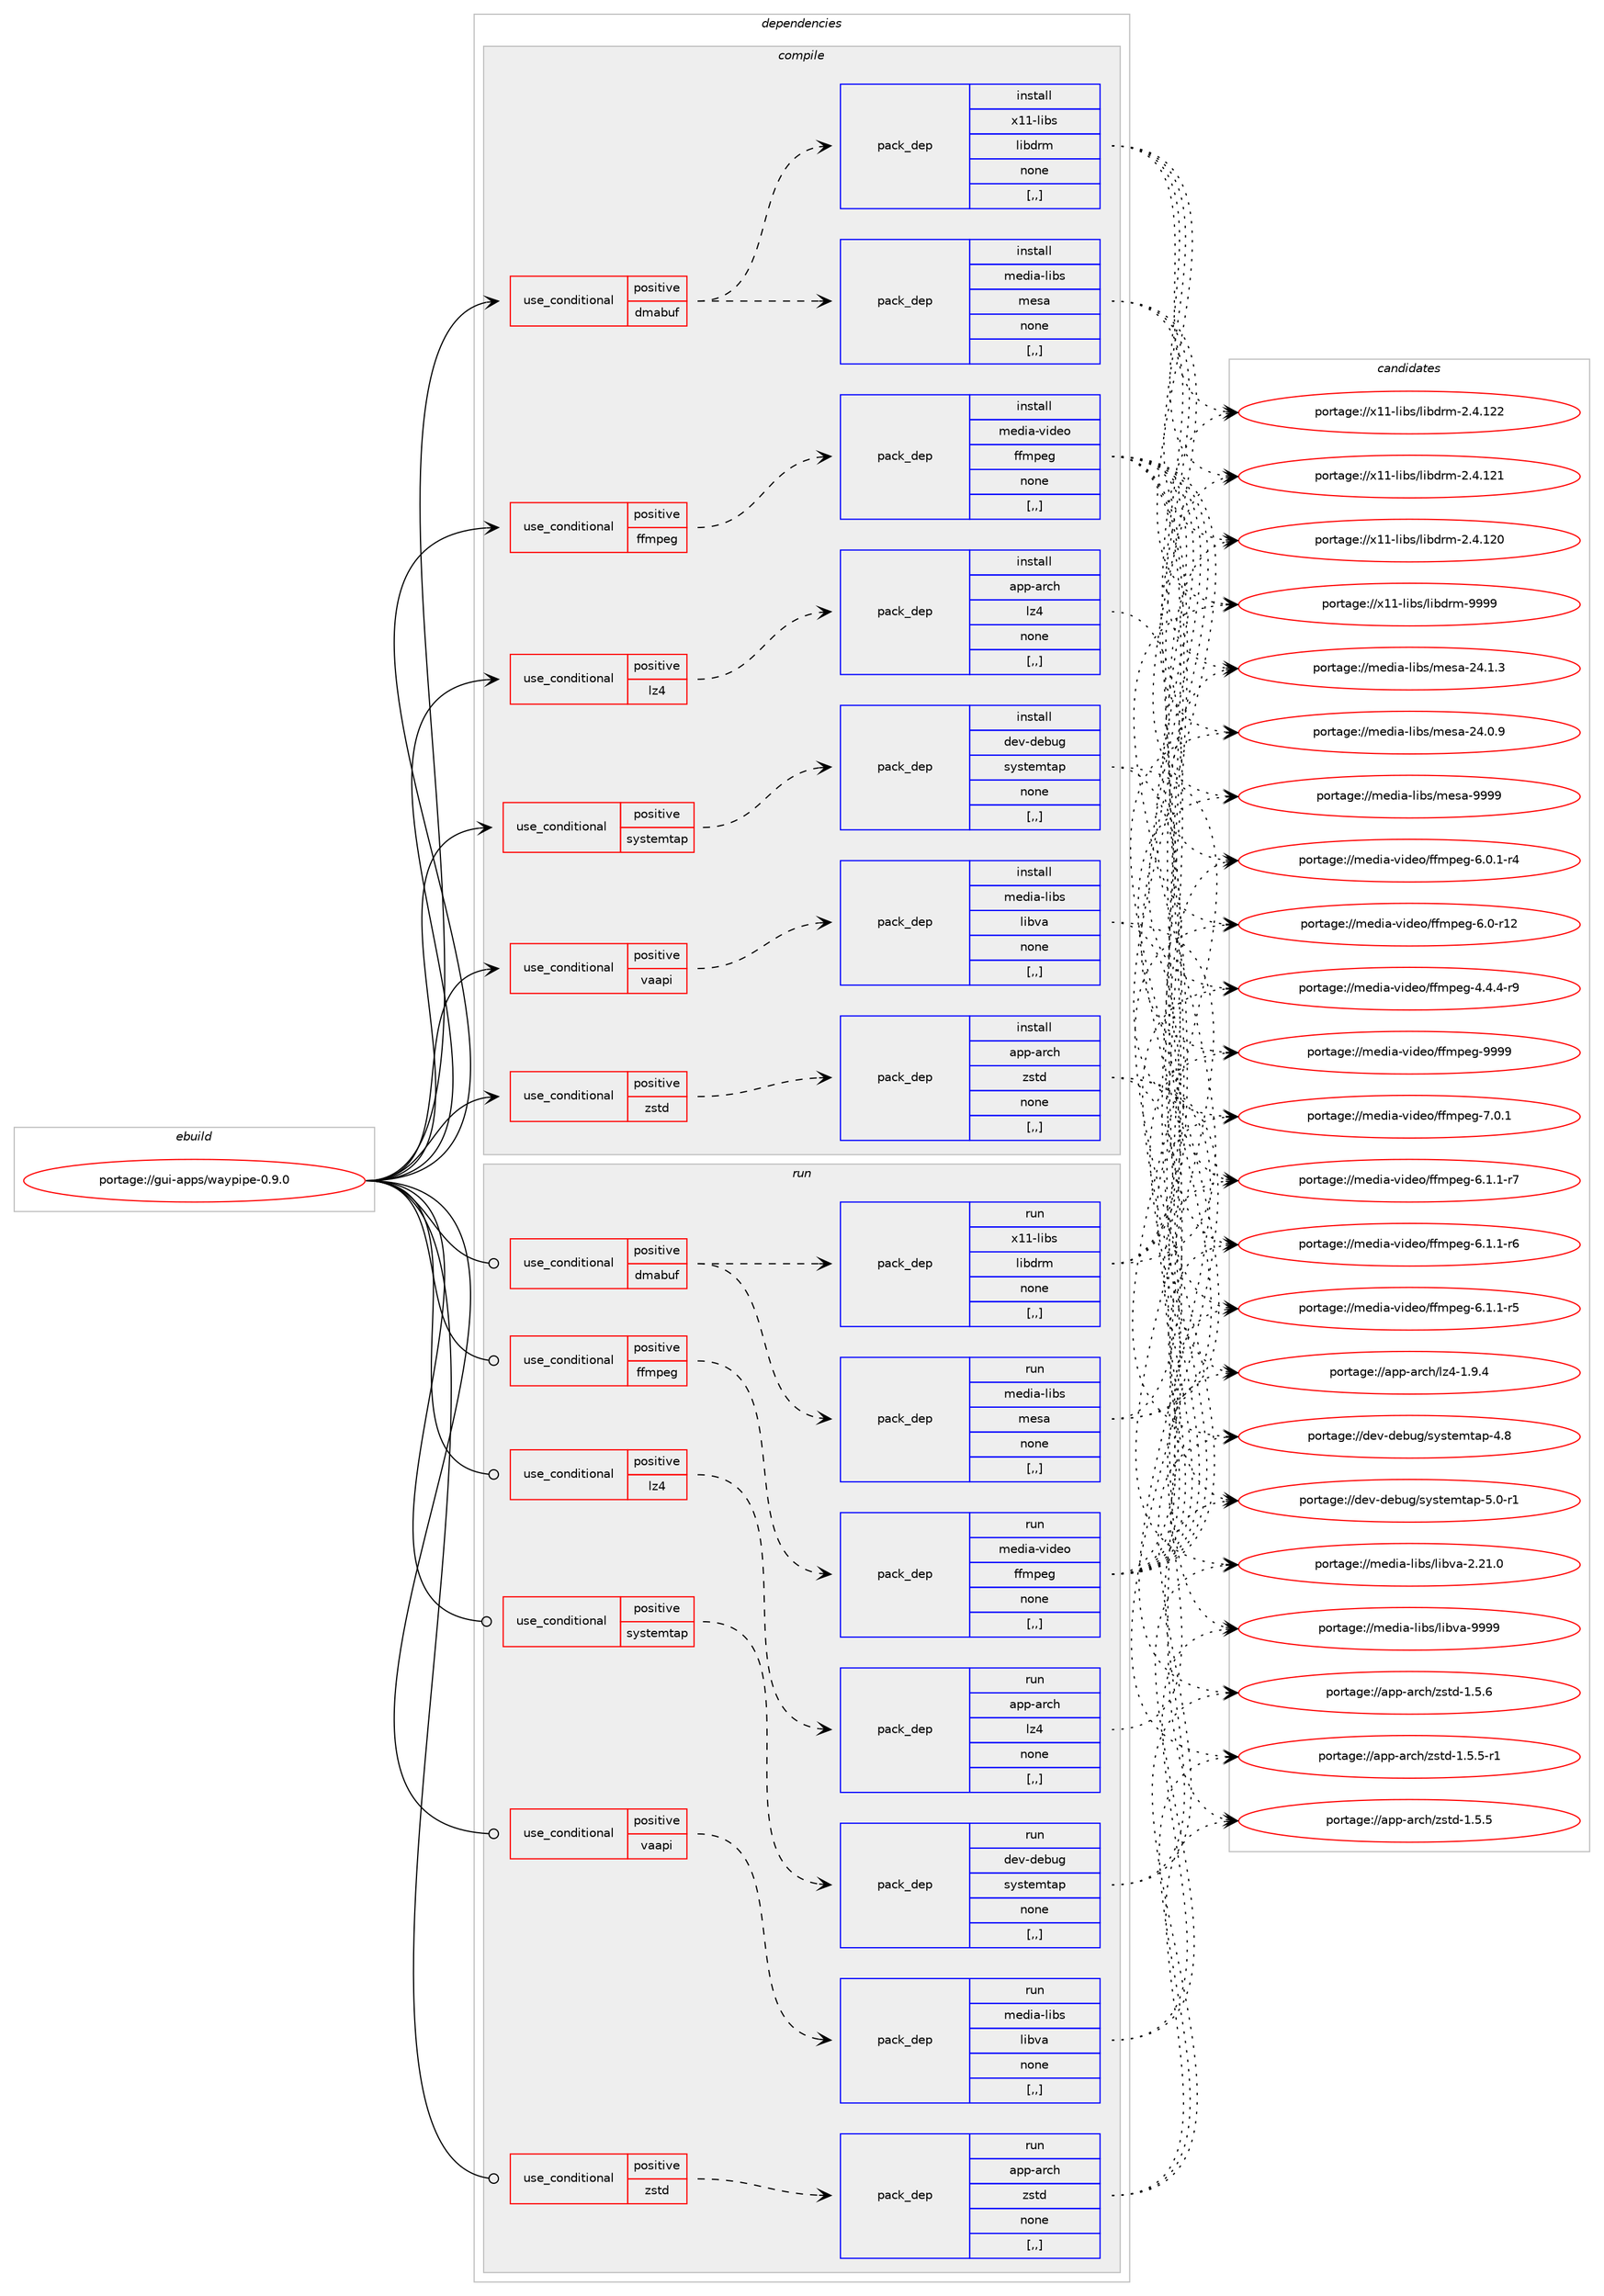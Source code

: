 digraph prolog {

# *************
# Graph options
# *************

newrank=true;
concentrate=true;
compound=true;
graph [rankdir=LR,fontname=Helvetica,fontsize=10,ranksep=1.5];#, ranksep=2.5, nodesep=0.2];
edge  [arrowhead=vee];
node  [fontname=Helvetica,fontsize=10];

# **********
# The ebuild
# **********

subgraph cluster_leftcol {
color=gray;
rank=same;
label=<<i>ebuild</i>>;
id [label="portage://gui-apps/waypipe-0.9.0", color=red, width=4, href="../gui-apps/waypipe-0.9.0.svg"];
}

# ****************
# The dependencies
# ****************

subgraph cluster_midcol {
color=gray;
label=<<i>dependencies</i>>;
subgraph cluster_compile {
fillcolor="#eeeeee";
style=filled;
label=<<i>compile</i>>;
subgraph cond65990 {
dependency241789 [label=<<TABLE BORDER="0" CELLBORDER="1" CELLSPACING="0" CELLPADDING="4"><TR><TD ROWSPAN="3" CELLPADDING="10">use_conditional</TD></TR><TR><TD>positive</TD></TR><TR><TD>dmabuf</TD></TR></TABLE>>, shape=none, color=red];
subgraph pack174228 {
dependency241790 [label=<<TABLE BORDER="0" CELLBORDER="1" CELLSPACING="0" CELLPADDING="4" WIDTH="220"><TR><TD ROWSPAN="6" CELLPADDING="30">pack_dep</TD></TR><TR><TD WIDTH="110">install</TD></TR><TR><TD>media-libs</TD></TR><TR><TD>mesa</TD></TR><TR><TD>none</TD></TR><TR><TD>[,,]</TD></TR></TABLE>>, shape=none, color=blue];
}
dependency241789:e -> dependency241790:w [weight=20,style="dashed",arrowhead="vee"];
subgraph pack174229 {
dependency241791 [label=<<TABLE BORDER="0" CELLBORDER="1" CELLSPACING="0" CELLPADDING="4" WIDTH="220"><TR><TD ROWSPAN="6" CELLPADDING="30">pack_dep</TD></TR><TR><TD WIDTH="110">install</TD></TR><TR><TD>x11-libs</TD></TR><TR><TD>libdrm</TD></TR><TR><TD>none</TD></TR><TR><TD>[,,]</TD></TR></TABLE>>, shape=none, color=blue];
}
dependency241789:e -> dependency241791:w [weight=20,style="dashed",arrowhead="vee"];
}
id:e -> dependency241789:w [weight=20,style="solid",arrowhead="vee"];
subgraph cond65991 {
dependency241792 [label=<<TABLE BORDER="0" CELLBORDER="1" CELLSPACING="0" CELLPADDING="4"><TR><TD ROWSPAN="3" CELLPADDING="10">use_conditional</TD></TR><TR><TD>positive</TD></TR><TR><TD>ffmpeg</TD></TR></TABLE>>, shape=none, color=red];
subgraph pack174230 {
dependency241793 [label=<<TABLE BORDER="0" CELLBORDER="1" CELLSPACING="0" CELLPADDING="4" WIDTH="220"><TR><TD ROWSPAN="6" CELLPADDING="30">pack_dep</TD></TR><TR><TD WIDTH="110">install</TD></TR><TR><TD>media-video</TD></TR><TR><TD>ffmpeg</TD></TR><TR><TD>none</TD></TR><TR><TD>[,,]</TD></TR></TABLE>>, shape=none, color=blue];
}
dependency241792:e -> dependency241793:w [weight=20,style="dashed",arrowhead="vee"];
}
id:e -> dependency241792:w [weight=20,style="solid",arrowhead="vee"];
subgraph cond65992 {
dependency241794 [label=<<TABLE BORDER="0" CELLBORDER="1" CELLSPACING="0" CELLPADDING="4"><TR><TD ROWSPAN="3" CELLPADDING="10">use_conditional</TD></TR><TR><TD>positive</TD></TR><TR><TD>lz4</TD></TR></TABLE>>, shape=none, color=red];
subgraph pack174231 {
dependency241795 [label=<<TABLE BORDER="0" CELLBORDER="1" CELLSPACING="0" CELLPADDING="4" WIDTH="220"><TR><TD ROWSPAN="6" CELLPADDING="30">pack_dep</TD></TR><TR><TD WIDTH="110">install</TD></TR><TR><TD>app-arch</TD></TR><TR><TD>lz4</TD></TR><TR><TD>none</TD></TR><TR><TD>[,,]</TD></TR></TABLE>>, shape=none, color=blue];
}
dependency241794:e -> dependency241795:w [weight=20,style="dashed",arrowhead="vee"];
}
id:e -> dependency241794:w [weight=20,style="solid",arrowhead="vee"];
subgraph cond65993 {
dependency241796 [label=<<TABLE BORDER="0" CELLBORDER="1" CELLSPACING="0" CELLPADDING="4"><TR><TD ROWSPAN="3" CELLPADDING="10">use_conditional</TD></TR><TR><TD>positive</TD></TR><TR><TD>systemtap</TD></TR></TABLE>>, shape=none, color=red];
subgraph pack174232 {
dependency241797 [label=<<TABLE BORDER="0" CELLBORDER="1" CELLSPACING="0" CELLPADDING="4" WIDTH="220"><TR><TD ROWSPAN="6" CELLPADDING="30">pack_dep</TD></TR><TR><TD WIDTH="110">install</TD></TR><TR><TD>dev-debug</TD></TR><TR><TD>systemtap</TD></TR><TR><TD>none</TD></TR><TR><TD>[,,]</TD></TR></TABLE>>, shape=none, color=blue];
}
dependency241796:e -> dependency241797:w [weight=20,style="dashed",arrowhead="vee"];
}
id:e -> dependency241796:w [weight=20,style="solid",arrowhead="vee"];
subgraph cond65994 {
dependency241798 [label=<<TABLE BORDER="0" CELLBORDER="1" CELLSPACING="0" CELLPADDING="4"><TR><TD ROWSPAN="3" CELLPADDING="10">use_conditional</TD></TR><TR><TD>positive</TD></TR><TR><TD>vaapi</TD></TR></TABLE>>, shape=none, color=red];
subgraph pack174233 {
dependency241799 [label=<<TABLE BORDER="0" CELLBORDER="1" CELLSPACING="0" CELLPADDING="4" WIDTH="220"><TR><TD ROWSPAN="6" CELLPADDING="30">pack_dep</TD></TR><TR><TD WIDTH="110">install</TD></TR><TR><TD>media-libs</TD></TR><TR><TD>libva</TD></TR><TR><TD>none</TD></TR><TR><TD>[,,]</TD></TR></TABLE>>, shape=none, color=blue];
}
dependency241798:e -> dependency241799:w [weight=20,style="dashed",arrowhead="vee"];
}
id:e -> dependency241798:w [weight=20,style="solid",arrowhead="vee"];
subgraph cond65995 {
dependency241800 [label=<<TABLE BORDER="0" CELLBORDER="1" CELLSPACING="0" CELLPADDING="4"><TR><TD ROWSPAN="3" CELLPADDING="10">use_conditional</TD></TR><TR><TD>positive</TD></TR><TR><TD>zstd</TD></TR></TABLE>>, shape=none, color=red];
subgraph pack174234 {
dependency241801 [label=<<TABLE BORDER="0" CELLBORDER="1" CELLSPACING="0" CELLPADDING="4" WIDTH="220"><TR><TD ROWSPAN="6" CELLPADDING="30">pack_dep</TD></TR><TR><TD WIDTH="110">install</TD></TR><TR><TD>app-arch</TD></TR><TR><TD>zstd</TD></TR><TR><TD>none</TD></TR><TR><TD>[,,]</TD></TR></TABLE>>, shape=none, color=blue];
}
dependency241800:e -> dependency241801:w [weight=20,style="dashed",arrowhead="vee"];
}
id:e -> dependency241800:w [weight=20,style="solid",arrowhead="vee"];
}
subgraph cluster_compileandrun {
fillcolor="#eeeeee";
style=filled;
label=<<i>compile and run</i>>;
}
subgraph cluster_run {
fillcolor="#eeeeee";
style=filled;
label=<<i>run</i>>;
subgraph cond65996 {
dependency241802 [label=<<TABLE BORDER="0" CELLBORDER="1" CELLSPACING="0" CELLPADDING="4"><TR><TD ROWSPAN="3" CELLPADDING="10">use_conditional</TD></TR><TR><TD>positive</TD></TR><TR><TD>dmabuf</TD></TR></TABLE>>, shape=none, color=red];
subgraph pack174235 {
dependency241803 [label=<<TABLE BORDER="0" CELLBORDER="1" CELLSPACING="0" CELLPADDING="4" WIDTH="220"><TR><TD ROWSPAN="6" CELLPADDING="30">pack_dep</TD></TR><TR><TD WIDTH="110">run</TD></TR><TR><TD>media-libs</TD></TR><TR><TD>mesa</TD></TR><TR><TD>none</TD></TR><TR><TD>[,,]</TD></TR></TABLE>>, shape=none, color=blue];
}
dependency241802:e -> dependency241803:w [weight=20,style="dashed",arrowhead="vee"];
subgraph pack174236 {
dependency241804 [label=<<TABLE BORDER="0" CELLBORDER="1" CELLSPACING="0" CELLPADDING="4" WIDTH="220"><TR><TD ROWSPAN="6" CELLPADDING="30">pack_dep</TD></TR><TR><TD WIDTH="110">run</TD></TR><TR><TD>x11-libs</TD></TR><TR><TD>libdrm</TD></TR><TR><TD>none</TD></TR><TR><TD>[,,]</TD></TR></TABLE>>, shape=none, color=blue];
}
dependency241802:e -> dependency241804:w [weight=20,style="dashed",arrowhead="vee"];
}
id:e -> dependency241802:w [weight=20,style="solid",arrowhead="odot"];
subgraph cond65997 {
dependency241805 [label=<<TABLE BORDER="0" CELLBORDER="1" CELLSPACING="0" CELLPADDING="4"><TR><TD ROWSPAN="3" CELLPADDING="10">use_conditional</TD></TR><TR><TD>positive</TD></TR><TR><TD>ffmpeg</TD></TR></TABLE>>, shape=none, color=red];
subgraph pack174237 {
dependency241806 [label=<<TABLE BORDER="0" CELLBORDER="1" CELLSPACING="0" CELLPADDING="4" WIDTH="220"><TR><TD ROWSPAN="6" CELLPADDING="30">pack_dep</TD></TR><TR><TD WIDTH="110">run</TD></TR><TR><TD>media-video</TD></TR><TR><TD>ffmpeg</TD></TR><TR><TD>none</TD></TR><TR><TD>[,,]</TD></TR></TABLE>>, shape=none, color=blue];
}
dependency241805:e -> dependency241806:w [weight=20,style="dashed",arrowhead="vee"];
}
id:e -> dependency241805:w [weight=20,style="solid",arrowhead="odot"];
subgraph cond65998 {
dependency241807 [label=<<TABLE BORDER="0" CELLBORDER="1" CELLSPACING="0" CELLPADDING="4"><TR><TD ROWSPAN="3" CELLPADDING="10">use_conditional</TD></TR><TR><TD>positive</TD></TR><TR><TD>lz4</TD></TR></TABLE>>, shape=none, color=red];
subgraph pack174238 {
dependency241808 [label=<<TABLE BORDER="0" CELLBORDER="1" CELLSPACING="0" CELLPADDING="4" WIDTH="220"><TR><TD ROWSPAN="6" CELLPADDING="30">pack_dep</TD></TR><TR><TD WIDTH="110">run</TD></TR><TR><TD>app-arch</TD></TR><TR><TD>lz4</TD></TR><TR><TD>none</TD></TR><TR><TD>[,,]</TD></TR></TABLE>>, shape=none, color=blue];
}
dependency241807:e -> dependency241808:w [weight=20,style="dashed",arrowhead="vee"];
}
id:e -> dependency241807:w [weight=20,style="solid",arrowhead="odot"];
subgraph cond65999 {
dependency241809 [label=<<TABLE BORDER="0" CELLBORDER="1" CELLSPACING="0" CELLPADDING="4"><TR><TD ROWSPAN="3" CELLPADDING="10">use_conditional</TD></TR><TR><TD>positive</TD></TR><TR><TD>systemtap</TD></TR></TABLE>>, shape=none, color=red];
subgraph pack174239 {
dependency241810 [label=<<TABLE BORDER="0" CELLBORDER="1" CELLSPACING="0" CELLPADDING="4" WIDTH="220"><TR><TD ROWSPAN="6" CELLPADDING="30">pack_dep</TD></TR><TR><TD WIDTH="110">run</TD></TR><TR><TD>dev-debug</TD></TR><TR><TD>systemtap</TD></TR><TR><TD>none</TD></TR><TR><TD>[,,]</TD></TR></TABLE>>, shape=none, color=blue];
}
dependency241809:e -> dependency241810:w [weight=20,style="dashed",arrowhead="vee"];
}
id:e -> dependency241809:w [weight=20,style="solid",arrowhead="odot"];
subgraph cond66000 {
dependency241811 [label=<<TABLE BORDER="0" CELLBORDER="1" CELLSPACING="0" CELLPADDING="4"><TR><TD ROWSPAN="3" CELLPADDING="10">use_conditional</TD></TR><TR><TD>positive</TD></TR><TR><TD>vaapi</TD></TR></TABLE>>, shape=none, color=red];
subgraph pack174240 {
dependency241812 [label=<<TABLE BORDER="0" CELLBORDER="1" CELLSPACING="0" CELLPADDING="4" WIDTH="220"><TR><TD ROWSPAN="6" CELLPADDING="30">pack_dep</TD></TR><TR><TD WIDTH="110">run</TD></TR><TR><TD>media-libs</TD></TR><TR><TD>libva</TD></TR><TR><TD>none</TD></TR><TR><TD>[,,]</TD></TR></TABLE>>, shape=none, color=blue];
}
dependency241811:e -> dependency241812:w [weight=20,style="dashed",arrowhead="vee"];
}
id:e -> dependency241811:w [weight=20,style="solid",arrowhead="odot"];
subgraph cond66001 {
dependency241813 [label=<<TABLE BORDER="0" CELLBORDER="1" CELLSPACING="0" CELLPADDING="4"><TR><TD ROWSPAN="3" CELLPADDING="10">use_conditional</TD></TR><TR><TD>positive</TD></TR><TR><TD>zstd</TD></TR></TABLE>>, shape=none, color=red];
subgraph pack174241 {
dependency241814 [label=<<TABLE BORDER="0" CELLBORDER="1" CELLSPACING="0" CELLPADDING="4" WIDTH="220"><TR><TD ROWSPAN="6" CELLPADDING="30">pack_dep</TD></TR><TR><TD WIDTH="110">run</TD></TR><TR><TD>app-arch</TD></TR><TR><TD>zstd</TD></TR><TR><TD>none</TD></TR><TR><TD>[,,]</TD></TR></TABLE>>, shape=none, color=blue];
}
dependency241813:e -> dependency241814:w [weight=20,style="dashed",arrowhead="vee"];
}
id:e -> dependency241813:w [weight=20,style="solid",arrowhead="odot"];
}
}

# **************
# The candidates
# **************

subgraph cluster_choices {
rank=same;
color=gray;
label=<<i>candidates</i>>;

subgraph choice174228 {
color=black;
nodesep=1;
choice10910110010597451081059811547109101115974557575757 [label="portage://media-libs/mesa-9999", color=red, width=4,href="../media-libs/mesa-9999.svg"];
choice109101100105974510810598115471091011159745505246494651 [label="portage://media-libs/mesa-24.1.3", color=red, width=4,href="../media-libs/mesa-24.1.3.svg"];
choice109101100105974510810598115471091011159745505246484657 [label="portage://media-libs/mesa-24.0.9", color=red, width=4,href="../media-libs/mesa-24.0.9.svg"];
dependency241790:e -> choice10910110010597451081059811547109101115974557575757:w [style=dotted,weight="100"];
dependency241790:e -> choice109101100105974510810598115471091011159745505246494651:w [style=dotted,weight="100"];
dependency241790:e -> choice109101100105974510810598115471091011159745505246484657:w [style=dotted,weight="100"];
}
subgraph choice174229 {
color=black;
nodesep=1;
choice1204949451081059811547108105981001141094557575757 [label="portage://x11-libs/libdrm-9999", color=red, width=4,href="../x11-libs/libdrm-9999.svg"];
choice1204949451081059811547108105981001141094550465246495050 [label="portage://x11-libs/libdrm-2.4.122", color=red, width=4,href="../x11-libs/libdrm-2.4.122.svg"];
choice1204949451081059811547108105981001141094550465246495049 [label="portage://x11-libs/libdrm-2.4.121", color=red, width=4,href="../x11-libs/libdrm-2.4.121.svg"];
choice1204949451081059811547108105981001141094550465246495048 [label="portage://x11-libs/libdrm-2.4.120", color=red, width=4,href="../x11-libs/libdrm-2.4.120.svg"];
dependency241791:e -> choice1204949451081059811547108105981001141094557575757:w [style=dotted,weight="100"];
dependency241791:e -> choice1204949451081059811547108105981001141094550465246495050:w [style=dotted,weight="100"];
dependency241791:e -> choice1204949451081059811547108105981001141094550465246495049:w [style=dotted,weight="100"];
dependency241791:e -> choice1204949451081059811547108105981001141094550465246495048:w [style=dotted,weight="100"];
}
subgraph choice174230 {
color=black;
nodesep=1;
choice1091011001059745118105100101111471021021091121011034557575757 [label="portage://media-video/ffmpeg-9999", color=red, width=4,href="../media-video/ffmpeg-9999.svg"];
choice109101100105974511810510010111147102102109112101103455546484649 [label="portage://media-video/ffmpeg-7.0.1", color=red, width=4,href="../media-video/ffmpeg-7.0.1.svg"];
choice1091011001059745118105100101111471021021091121011034554464946494511455 [label="portage://media-video/ffmpeg-6.1.1-r7", color=red, width=4,href="../media-video/ffmpeg-6.1.1-r7.svg"];
choice1091011001059745118105100101111471021021091121011034554464946494511454 [label="portage://media-video/ffmpeg-6.1.1-r6", color=red, width=4,href="../media-video/ffmpeg-6.1.1-r6.svg"];
choice1091011001059745118105100101111471021021091121011034554464946494511453 [label="portage://media-video/ffmpeg-6.1.1-r5", color=red, width=4,href="../media-video/ffmpeg-6.1.1-r5.svg"];
choice1091011001059745118105100101111471021021091121011034554464846494511452 [label="portage://media-video/ffmpeg-6.0.1-r4", color=red, width=4,href="../media-video/ffmpeg-6.0.1-r4.svg"];
choice10910110010597451181051001011114710210210911210110345544648451144950 [label="portage://media-video/ffmpeg-6.0-r12", color=red, width=4,href="../media-video/ffmpeg-6.0-r12.svg"];
choice1091011001059745118105100101111471021021091121011034552465246524511457 [label="portage://media-video/ffmpeg-4.4.4-r9", color=red, width=4,href="../media-video/ffmpeg-4.4.4-r9.svg"];
dependency241793:e -> choice1091011001059745118105100101111471021021091121011034557575757:w [style=dotted,weight="100"];
dependency241793:e -> choice109101100105974511810510010111147102102109112101103455546484649:w [style=dotted,weight="100"];
dependency241793:e -> choice1091011001059745118105100101111471021021091121011034554464946494511455:w [style=dotted,weight="100"];
dependency241793:e -> choice1091011001059745118105100101111471021021091121011034554464946494511454:w [style=dotted,weight="100"];
dependency241793:e -> choice1091011001059745118105100101111471021021091121011034554464946494511453:w [style=dotted,weight="100"];
dependency241793:e -> choice1091011001059745118105100101111471021021091121011034554464846494511452:w [style=dotted,weight="100"];
dependency241793:e -> choice10910110010597451181051001011114710210210911210110345544648451144950:w [style=dotted,weight="100"];
dependency241793:e -> choice1091011001059745118105100101111471021021091121011034552465246524511457:w [style=dotted,weight="100"];
}
subgraph choice174231 {
color=black;
nodesep=1;
choice971121124597114991044710812252454946574652 [label="portage://app-arch/lz4-1.9.4", color=red, width=4,href="../app-arch/lz4-1.9.4.svg"];
dependency241795:e -> choice971121124597114991044710812252454946574652:w [style=dotted,weight="100"];
}
subgraph choice174232 {
color=black;
nodesep=1;
choice10010111845100101981171034711512111511610110911697112455346484511449 [label="portage://dev-debug/systemtap-5.0-r1", color=red, width=4,href="../dev-debug/systemtap-5.0-r1.svg"];
choice1001011184510010198117103471151211151161011091169711245524656 [label="portage://dev-debug/systemtap-4.8", color=red, width=4,href="../dev-debug/systemtap-4.8.svg"];
dependency241797:e -> choice10010111845100101981171034711512111511610110911697112455346484511449:w [style=dotted,weight="100"];
dependency241797:e -> choice1001011184510010198117103471151211151161011091169711245524656:w [style=dotted,weight="100"];
}
subgraph choice174233 {
color=black;
nodesep=1;
choice1091011001059745108105981154710810598118974557575757 [label="portage://media-libs/libva-9999", color=red, width=4,href="../media-libs/libva-9999.svg"];
choice10910110010597451081059811547108105981189745504650494648 [label="portage://media-libs/libva-2.21.0", color=red, width=4,href="../media-libs/libva-2.21.0.svg"];
dependency241799:e -> choice1091011001059745108105981154710810598118974557575757:w [style=dotted,weight="100"];
dependency241799:e -> choice10910110010597451081059811547108105981189745504650494648:w [style=dotted,weight="100"];
}
subgraph choice174234 {
color=black;
nodesep=1;
choice9711211245971149910447122115116100454946534654 [label="portage://app-arch/zstd-1.5.6", color=red, width=4,href="../app-arch/zstd-1.5.6.svg"];
choice97112112459711499104471221151161004549465346534511449 [label="portage://app-arch/zstd-1.5.5-r1", color=red, width=4,href="../app-arch/zstd-1.5.5-r1.svg"];
choice9711211245971149910447122115116100454946534653 [label="portage://app-arch/zstd-1.5.5", color=red, width=4,href="../app-arch/zstd-1.5.5.svg"];
dependency241801:e -> choice9711211245971149910447122115116100454946534654:w [style=dotted,weight="100"];
dependency241801:e -> choice97112112459711499104471221151161004549465346534511449:w [style=dotted,weight="100"];
dependency241801:e -> choice9711211245971149910447122115116100454946534653:w [style=dotted,weight="100"];
}
subgraph choice174235 {
color=black;
nodesep=1;
choice10910110010597451081059811547109101115974557575757 [label="portage://media-libs/mesa-9999", color=red, width=4,href="../media-libs/mesa-9999.svg"];
choice109101100105974510810598115471091011159745505246494651 [label="portage://media-libs/mesa-24.1.3", color=red, width=4,href="../media-libs/mesa-24.1.3.svg"];
choice109101100105974510810598115471091011159745505246484657 [label="portage://media-libs/mesa-24.0.9", color=red, width=4,href="../media-libs/mesa-24.0.9.svg"];
dependency241803:e -> choice10910110010597451081059811547109101115974557575757:w [style=dotted,weight="100"];
dependency241803:e -> choice109101100105974510810598115471091011159745505246494651:w [style=dotted,weight="100"];
dependency241803:e -> choice109101100105974510810598115471091011159745505246484657:w [style=dotted,weight="100"];
}
subgraph choice174236 {
color=black;
nodesep=1;
choice1204949451081059811547108105981001141094557575757 [label="portage://x11-libs/libdrm-9999", color=red, width=4,href="../x11-libs/libdrm-9999.svg"];
choice1204949451081059811547108105981001141094550465246495050 [label="portage://x11-libs/libdrm-2.4.122", color=red, width=4,href="../x11-libs/libdrm-2.4.122.svg"];
choice1204949451081059811547108105981001141094550465246495049 [label="portage://x11-libs/libdrm-2.4.121", color=red, width=4,href="../x11-libs/libdrm-2.4.121.svg"];
choice1204949451081059811547108105981001141094550465246495048 [label="portage://x11-libs/libdrm-2.4.120", color=red, width=4,href="../x11-libs/libdrm-2.4.120.svg"];
dependency241804:e -> choice1204949451081059811547108105981001141094557575757:w [style=dotted,weight="100"];
dependency241804:e -> choice1204949451081059811547108105981001141094550465246495050:w [style=dotted,weight="100"];
dependency241804:e -> choice1204949451081059811547108105981001141094550465246495049:w [style=dotted,weight="100"];
dependency241804:e -> choice1204949451081059811547108105981001141094550465246495048:w [style=dotted,weight="100"];
}
subgraph choice174237 {
color=black;
nodesep=1;
choice1091011001059745118105100101111471021021091121011034557575757 [label="portage://media-video/ffmpeg-9999", color=red, width=4,href="../media-video/ffmpeg-9999.svg"];
choice109101100105974511810510010111147102102109112101103455546484649 [label="portage://media-video/ffmpeg-7.0.1", color=red, width=4,href="../media-video/ffmpeg-7.0.1.svg"];
choice1091011001059745118105100101111471021021091121011034554464946494511455 [label="portage://media-video/ffmpeg-6.1.1-r7", color=red, width=4,href="../media-video/ffmpeg-6.1.1-r7.svg"];
choice1091011001059745118105100101111471021021091121011034554464946494511454 [label="portage://media-video/ffmpeg-6.1.1-r6", color=red, width=4,href="../media-video/ffmpeg-6.1.1-r6.svg"];
choice1091011001059745118105100101111471021021091121011034554464946494511453 [label="portage://media-video/ffmpeg-6.1.1-r5", color=red, width=4,href="../media-video/ffmpeg-6.1.1-r5.svg"];
choice1091011001059745118105100101111471021021091121011034554464846494511452 [label="portage://media-video/ffmpeg-6.0.1-r4", color=red, width=4,href="../media-video/ffmpeg-6.0.1-r4.svg"];
choice10910110010597451181051001011114710210210911210110345544648451144950 [label="portage://media-video/ffmpeg-6.0-r12", color=red, width=4,href="../media-video/ffmpeg-6.0-r12.svg"];
choice1091011001059745118105100101111471021021091121011034552465246524511457 [label="portage://media-video/ffmpeg-4.4.4-r9", color=red, width=4,href="../media-video/ffmpeg-4.4.4-r9.svg"];
dependency241806:e -> choice1091011001059745118105100101111471021021091121011034557575757:w [style=dotted,weight="100"];
dependency241806:e -> choice109101100105974511810510010111147102102109112101103455546484649:w [style=dotted,weight="100"];
dependency241806:e -> choice1091011001059745118105100101111471021021091121011034554464946494511455:w [style=dotted,weight="100"];
dependency241806:e -> choice1091011001059745118105100101111471021021091121011034554464946494511454:w [style=dotted,weight="100"];
dependency241806:e -> choice1091011001059745118105100101111471021021091121011034554464946494511453:w [style=dotted,weight="100"];
dependency241806:e -> choice1091011001059745118105100101111471021021091121011034554464846494511452:w [style=dotted,weight="100"];
dependency241806:e -> choice10910110010597451181051001011114710210210911210110345544648451144950:w [style=dotted,weight="100"];
dependency241806:e -> choice1091011001059745118105100101111471021021091121011034552465246524511457:w [style=dotted,weight="100"];
}
subgraph choice174238 {
color=black;
nodesep=1;
choice971121124597114991044710812252454946574652 [label="portage://app-arch/lz4-1.9.4", color=red, width=4,href="../app-arch/lz4-1.9.4.svg"];
dependency241808:e -> choice971121124597114991044710812252454946574652:w [style=dotted,weight="100"];
}
subgraph choice174239 {
color=black;
nodesep=1;
choice10010111845100101981171034711512111511610110911697112455346484511449 [label="portage://dev-debug/systemtap-5.0-r1", color=red, width=4,href="../dev-debug/systemtap-5.0-r1.svg"];
choice1001011184510010198117103471151211151161011091169711245524656 [label="portage://dev-debug/systemtap-4.8", color=red, width=4,href="../dev-debug/systemtap-4.8.svg"];
dependency241810:e -> choice10010111845100101981171034711512111511610110911697112455346484511449:w [style=dotted,weight="100"];
dependency241810:e -> choice1001011184510010198117103471151211151161011091169711245524656:w [style=dotted,weight="100"];
}
subgraph choice174240 {
color=black;
nodesep=1;
choice1091011001059745108105981154710810598118974557575757 [label="portage://media-libs/libva-9999", color=red, width=4,href="../media-libs/libva-9999.svg"];
choice10910110010597451081059811547108105981189745504650494648 [label="portage://media-libs/libva-2.21.0", color=red, width=4,href="../media-libs/libva-2.21.0.svg"];
dependency241812:e -> choice1091011001059745108105981154710810598118974557575757:w [style=dotted,weight="100"];
dependency241812:e -> choice10910110010597451081059811547108105981189745504650494648:w [style=dotted,weight="100"];
}
subgraph choice174241 {
color=black;
nodesep=1;
choice9711211245971149910447122115116100454946534654 [label="portage://app-arch/zstd-1.5.6", color=red, width=4,href="../app-arch/zstd-1.5.6.svg"];
choice97112112459711499104471221151161004549465346534511449 [label="portage://app-arch/zstd-1.5.5-r1", color=red, width=4,href="../app-arch/zstd-1.5.5-r1.svg"];
choice9711211245971149910447122115116100454946534653 [label="portage://app-arch/zstd-1.5.5", color=red, width=4,href="../app-arch/zstd-1.5.5.svg"];
dependency241814:e -> choice9711211245971149910447122115116100454946534654:w [style=dotted,weight="100"];
dependency241814:e -> choice97112112459711499104471221151161004549465346534511449:w [style=dotted,weight="100"];
dependency241814:e -> choice9711211245971149910447122115116100454946534653:w [style=dotted,weight="100"];
}
}

}
